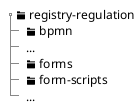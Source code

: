 @startsalt
{
{T
+ <&folder> registry-regulation
++ <&folder> bpmn
++ ...
++ <&folder> forms
++ <&folder> form-scripts
++ ...
}
}
@endsalt
